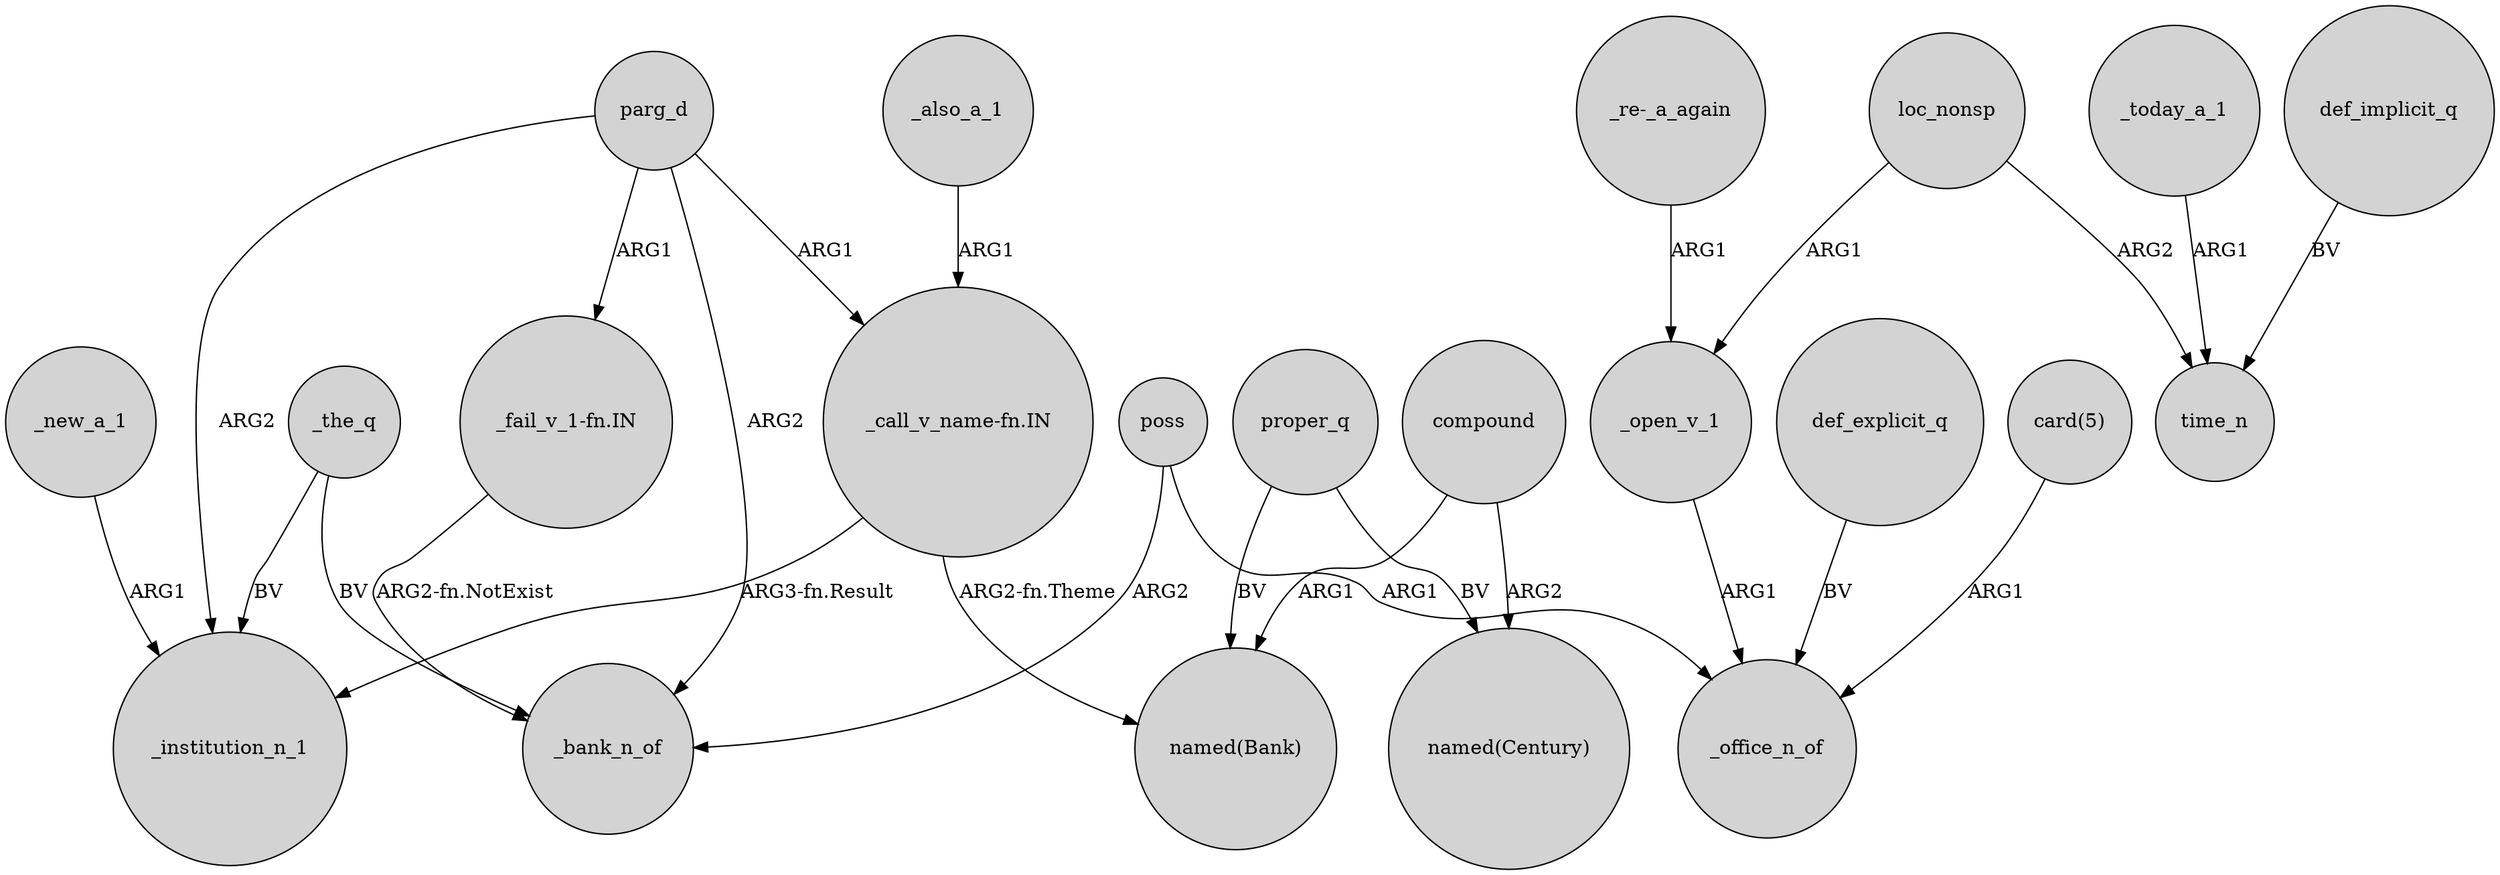 digraph {
	node [shape=circle style=filled]
	poss -> _bank_n_of [label=ARG2]
	_open_v_1 -> _office_n_of [label=ARG1]
	_today_a_1 -> time_n [label=ARG1]
	_also_a_1 -> "_call_v_name-fn.IN" [label=ARG1]
	def_explicit_q -> _office_n_of [label=BV]
	"_call_v_name-fn.IN" -> _institution_n_1 [label="ARG3-fn.Result"]
	_new_a_1 -> _institution_n_1 [label=ARG1]
	"_call_v_name-fn.IN" -> "named(Bank)" [label="ARG2-fn.Theme"]
	proper_q -> "named(Century)" [label=BV]
	"_re-_a_again" -> _open_v_1 [label=ARG1]
	"_fail_v_1-fn.IN" -> _bank_n_of [label="ARG2-fn.NotExist"]
	loc_nonsp -> time_n [label=ARG2]
	"card(5)" -> _office_n_of [label=ARG1]
	parg_d -> _bank_n_of [label=ARG2]
	proper_q -> "named(Bank)" [label=BV]
	parg_d -> "_call_v_name-fn.IN" [label=ARG1]
	_the_q -> _bank_n_of [label=BV]
	poss -> _office_n_of [label=ARG1]
	compound -> "named(Century)" [label=ARG2]
	compound -> "named(Bank)" [label=ARG1]
	parg_d -> _institution_n_1 [label=ARG2]
	_the_q -> _institution_n_1 [label=BV]
	parg_d -> "_fail_v_1-fn.IN" [label=ARG1]
	def_implicit_q -> time_n [label=BV]
	loc_nonsp -> _open_v_1 [label=ARG1]
}
